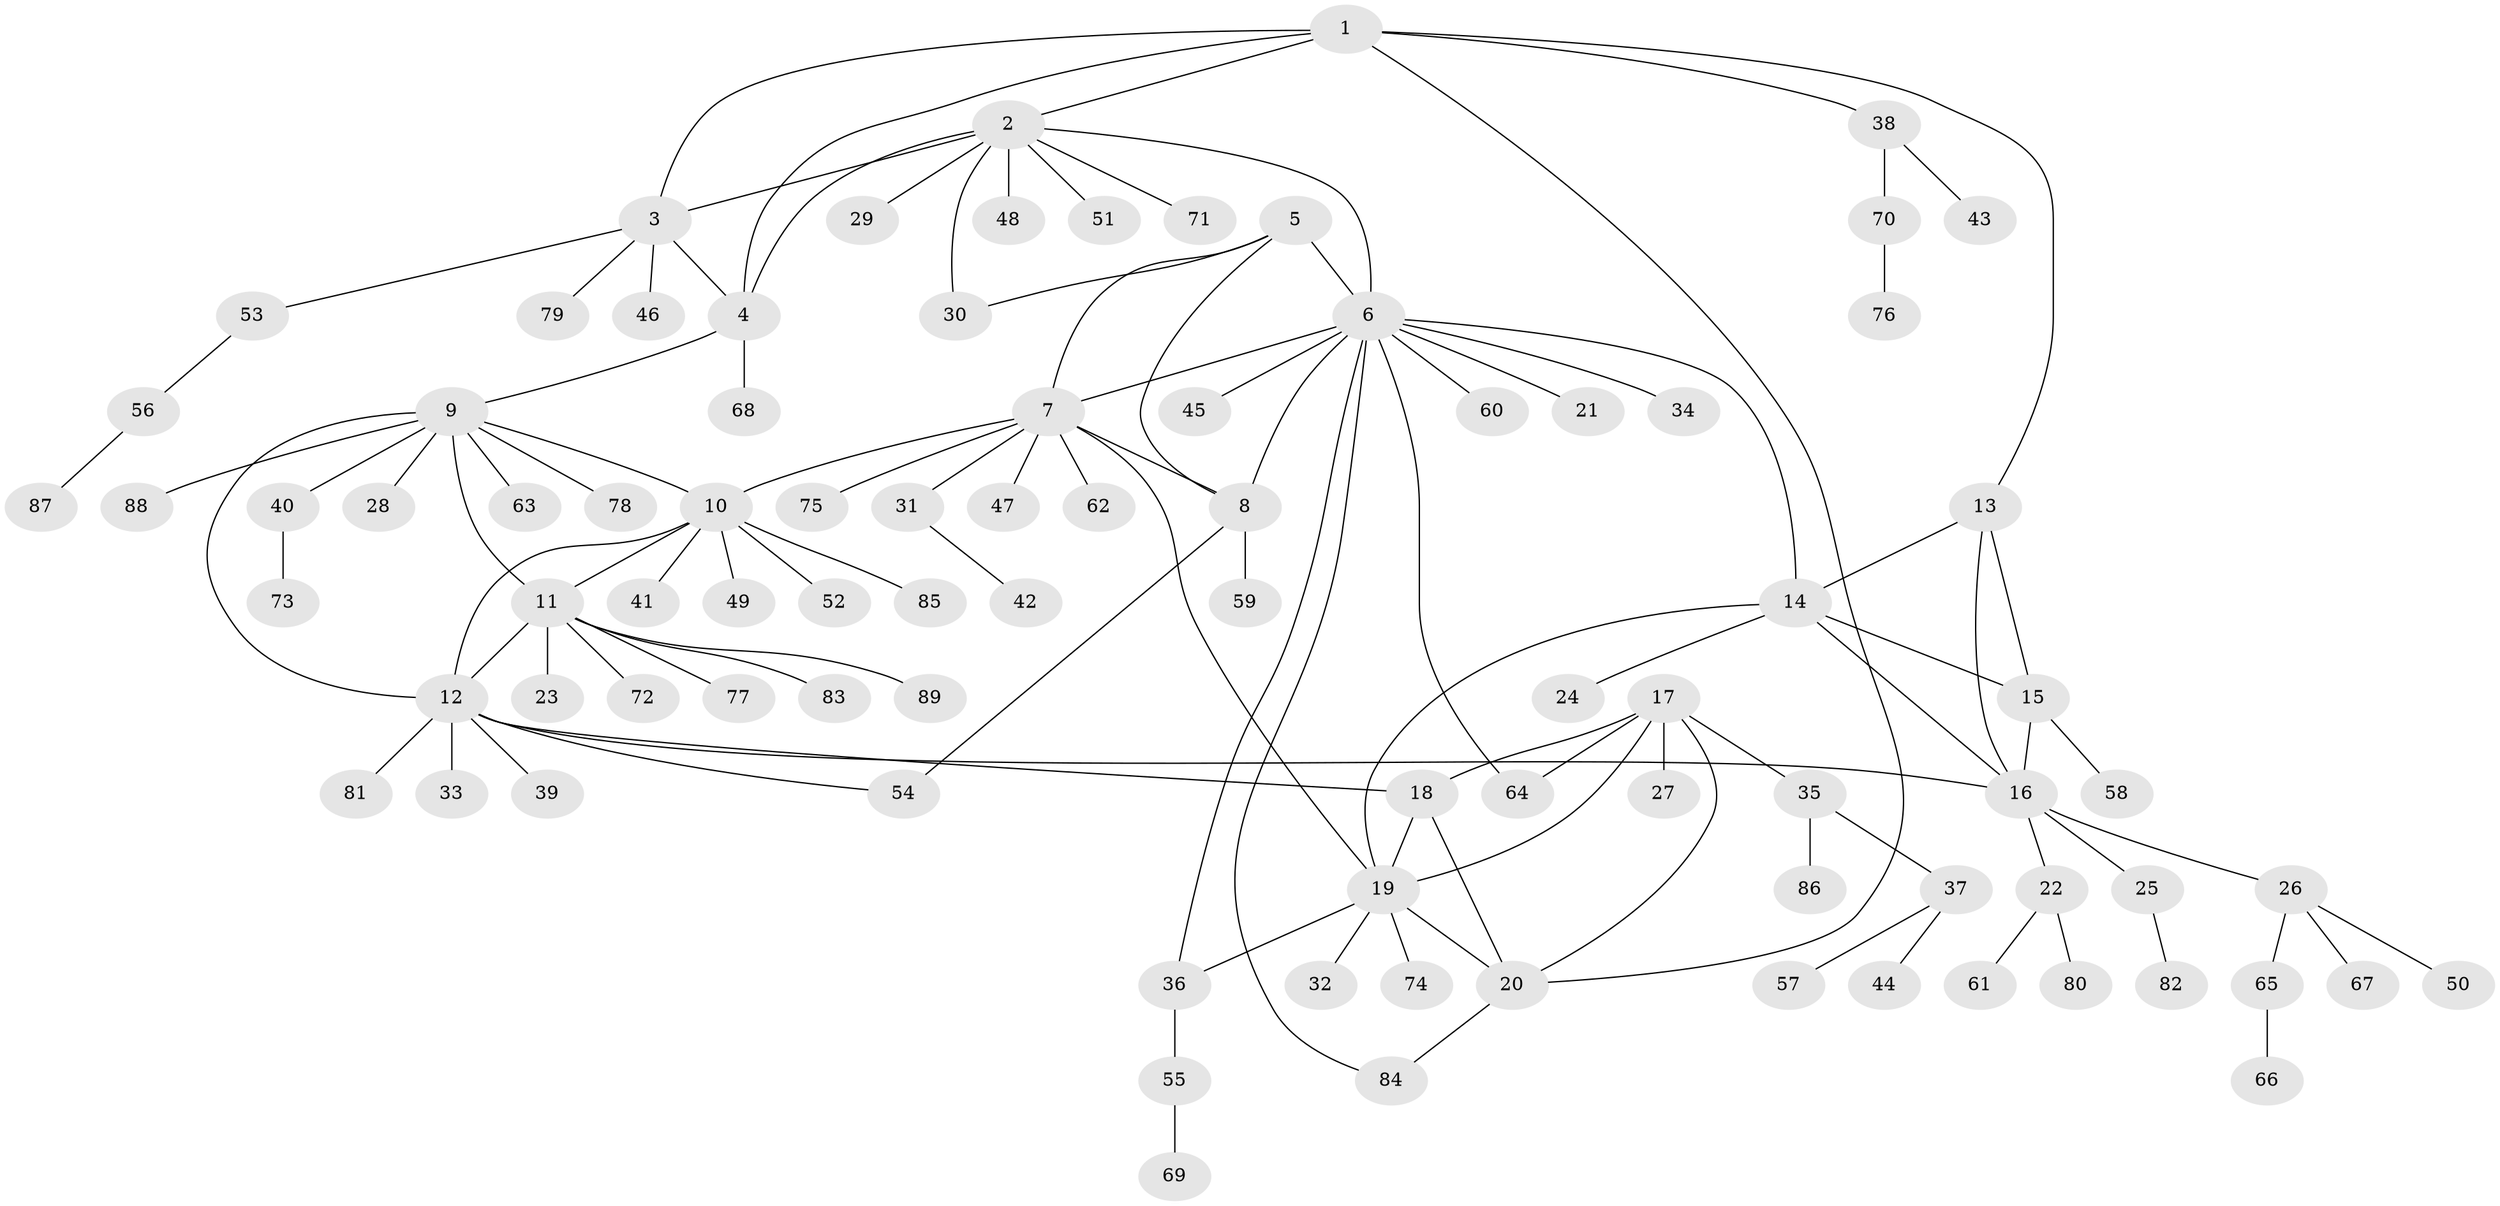 // coarse degree distribution, {8: 0.03076923076923077, 9: 0.015384615384615385, 6: 0.03076923076923077, 4: 0.046153846153846156, 3: 0.06153846153846154, 10: 0.03076923076923077, 7: 0.03076923076923077, 14: 0.015384615384615385, 5: 0.046153846153846156, 2: 0.046153846153846156, 1: 0.6461538461538462}
// Generated by graph-tools (version 1.1) at 2025/42/03/06/25 10:42:08]
// undirected, 89 vertices, 114 edges
graph export_dot {
graph [start="1"]
  node [color=gray90,style=filled];
  1;
  2;
  3;
  4;
  5;
  6;
  7;
  8;
  9;
  10;
  11;
  12;
  13;
  14;
  15;
  16;
  17;
  18;
  19;
  20;
  21;
  22;
  23;
  24;
  25;
  26;
  27;
  28;
  29;
  30;
  31;
  32;
  33;
  34;
  35;
  36;
  37;
  38;
  39;
  40;
  41;
  42;
  43;
  44;
  45;
  46;
  47;
  48;
  49;
  50;
  51;
  52;
  53;
  54;
  55;
  56;
  57;
  58;
  59;
  60;
  61;
  62;
  63;
  64;
  65;
  66;
  67;
  68;
  69;
  70;
  71;
  72;
  73;
  74;
  75;
  76;
  77;
  78;
  79;
  80;
  81;
  82;
  83;
  84;
  85;
  86;
  87;
  88;
  89;
  1 -- 2;
  1 -- 3;
  1 -- 4;
  1 -- 13;
  1 -- 20;
  1 -- 38;
  2 -- 3;
  2 -- 4;
  2 -- 6;
  2 -- 29;
  2 -- 30;
  2 -- 48;
  2 -- 51;
  2 -- 71;
  3 -- 4;
  3 -- 46;
  3 -- 53;
  3 -- 79;
  4 -- 9;
  4 -- 68;
  5 -- 6;
  5 -- 7;
  5 -- 8;
  5 -- 30;
  6 -- 7;
  6 -- 8;
  6 -- 14;
  6 -- 21;
  6 -- 34;
  6 -- 36;
  6 -- 45;
  6 -- 60;
  6 -- 64;
  6 -- 84;
  7 -- 8;
  7 -- 10;
  7 -- 19;
  7 -- 31;
  7 -- 47;
  7 -- 62;
  7 -- 75;
  8 -- 54;
  8 -- 59;
  9 -- 10;
  9 -- 11;
  9 -- 12;
  9 -- 28;
  9 -- 40;
  9 -- 63;
  9 -- 78;
  9 -- 88;
  10 -- 11;
  10 -- 12;
  10 -- 41;
  10 -- 49;
  10 -- 52;
  10 -- 85;
  11 -- 12;
  11 -- 23;
  11 -- 72;
  11 -- 77;
  11 -- 83;
  11 -- 89;
  12 -- 16;
  12 -- 18;
  12 -- 33;
  12 -- 39;
  12 -- 54;
  12 -- 81;
  13 -- 14;
  13 -- 15;
  13 -- 16;
  14 -- 15;
  14 -- 16;
  14 -- 19;
  14 -- 24;
  15 -- 16;
  15 -- 58;
  16 -- 22;
  16 -- 25;
  16 -- 26;
  17 -- 18;
  17 -- 19;
  17 -- 20;
  17 -- 27;
  17 -- 35;
  17 -- 64;
  18 -- 19;
  18 -- 20;
  19 -- 20;
  19 -- 32;
  19 -- 36;
  19 -- 74;
  20 -- 84;
  22 -- 61;
  22 -- 80;
  25 -- 82;
  26 -- 50;
  26 -- 65;
  26 -- 67;
  31 -- 42;
  35 -- 37;
  35 -- 86;
  36 -- 55;
  37 -- 44;
  37 -- 57;
  38 -- 43;
  38 -- 70;
  40 -- 73;
  53 -- 56;
  55 -- 69;
  56 -- 87;
  65 -- 66;
  70 -- 76;
}

